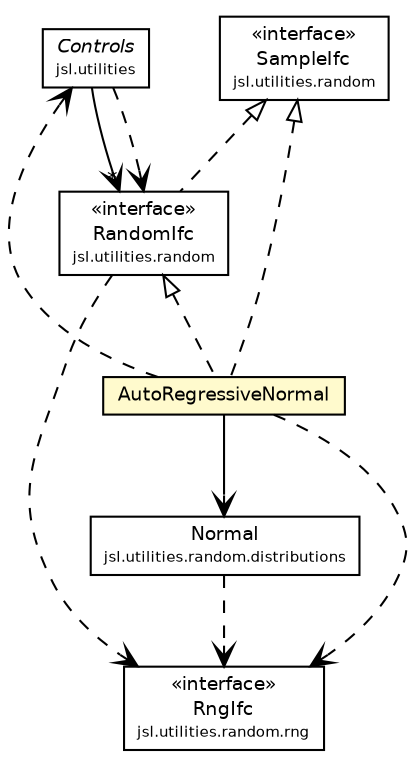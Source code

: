 #!/usr/local/bin/dot
#
# Class diagram 
# Generated by UMLGraph version 5.4 (http://www.umlgraph.org/)
#

digraph G {
	edge [fontname="Helvetica",fontsize=10,labelfontname="Helvetica",labelfontsize=10];
	node [fontname="Helvetica",fontsize=10,shape=plaintext];
	nodesep=0.25;
	ranksep=0.5;
	// jsl.utilities.Controls
	c29924 [label=<<table title="jsl.utilities.Controls" border="0" cellborder="1" cellspacing="0" cellpadding="2" port="p" href="../../Controls.html">
		<tr><td><table border="0" cellspacing="0" cellpadding="1">
<tr><td align="center" balign="center"><font face="Helvetica-Oblique"> Controls </font></td></tr>
<tr><td align="center" balign="center"><font point-size="7.0"> jsl.utilities </font></td></tr>
		</table></td></tr>
		</table>>, URL="../../Controls.html", fontname="Helvetica", fontcolor="black", fontsize=9.0];
	// jsl.utilities.random.SampleIfc
	c29941 [label=<<table title="jsl.utilities.random.SampleIfc" border="0" cellborder="1" cellspacing="0" cellpadding="2" port="p" href="../SampleIfc.html">
		<tr><td><table border="0" cellspacing="0" cellpadding="1">
<tr><td align="center" balign="center"> &#171;interface&#187; </td></tr>
<tr><td align="center" balign="center"> SampleIfc </td></tr>
<tr><td align="center" balign="center"><font point-size="7.0"> jsl.utilities.random </font></td></tr>
		</table></td></tr>
		</table>>, URL="../SampleIfc.html", fontname="Helvetica", fontcolor="black", fontsize=9.0];
	// jsl.utilities.random.RandomIfc
	c29942 [label=<<table title="jsl.utilities.random.RandomIfc" border="0" cellborder="1" cellspacing="0" cellpadding="2" port="p" href="../RandomIfc.html">
		<tr><td><table border="0" cellspacing="0" cellpadding="1">
<tr><td align="center" balign="center"> &#171;interface&#187; </td></tr>
<tr><td align="center" balign="center"> RandomIfc </td></tr>
<tr><td align="center" balign="center"><font point-size="7.0"> jsl.utilities.random </font></td></tr>
		</table></td></tr>
		</table>>, URL="../RandomIfc.html", fontname="Helvetica", fontcolor="black", fontsize=9.0];
	// jsl.utilities.random.ar.AutoRegressiveNormal
	c29947 [label=<<table title="jsl.utilities.random.ar.AutoRegressiveNormal" border="0" cellborder="1" cellspacing="0" cellpadding="2" port="p" bgcolor="lemonChiffon" href="./AutoRegressiveNormal.html">
		<tr><td><table border="0" cellspacing="0" cellpadding="1">
<tr><td align="center" balign="center"> AutoRegressiveNormal </td></tr>
		</table></td></tr>
		</table>>, URL="./AutoRegressiveNormal.html", fontname="Helvetica", fontcolor="black", fontsize=9.0];
	// jsl.utilities.random.distributions.Normal
	c29974 [label=<<table title="jsl.utilities.random.distributions.Normal" border="0" cellborder="1" cellspacing="0" cellpadding="2" port="p" href="../distributions/Normal.html">
		<tr><td><table border="0" cellspacing="0" cellpadding="1">
<tr><td align="center" balign="center"> Normal </td></tr>
<tr><td align="center" balign="center"><font point-size="7.0"> jsl.utilities.random.distributions </font></td></tr>
		</table></td></tr>
		</table>>, URL="../distributions/Normal.html", fontname="Helvetica", fontcolor="black", fontsize=9.0];
	// jsl.utilities.random.rng.RngIfc
	c30007 [label=<<table title="jsl.utilities.random.rng.RngIfc" border="0" cellborder="1" cellspacing="0" cellpadding="2" port="p" href="../rng/RngIfc.html">
		<tr><td><table border="0" cellspacing="0" cellpadding="1">
<tr><td align="center" balign="center"> &#171;interface&#187; </td></tr>
<tr><td align="center" balign="center"> RngIfc </td></tr>
<tr><td align="center" balign="center"><font point-size="7.0"> jsl.utilities.random.rng </font></td></tr>
		</table></td></tr>
		</table>>, URL="../rng/RngIfc.html", fontname="Helvetica", fontcolor="black", fontsize=9.0];
	//jsl.utilities.random.RandomIfc implements jsl.utilities.random.SampleIfc
	c29941:p -> c29942:p [dir=back,arrowtail=empty,style=dashed];
	//jsl.utilities.random.ar.AutoRegressiveNormal implements jsl.utilities.random.RandomIfc
	c29942:p -> c29947:p [dir=back,arrowtail=empty,style=dashed];
	//jsl.utilities.random.ar.AutoRegressiveNormal implements jsl.utilities.random.SampleIfc
	c29941:p -> c29947:p [dir=back,arrowtail=empty,style=dashed];
	// jsl.utilities.Controls NAVASSOC jsl.utilities.random.RandomIfc
	c29924:p -> c29942:p [taillabel="", label="", headlabel="*", fontname="Helvetica", fontcolor="black", fontsize=10.0, color="black", arrowhead=open];
	// jsl.utilities.random.ar.AutoRegressiveNormal NAVASSOC jsl.utilities.random.distributions.Normal
	c29947:p -> c29974:p [taillabel="", label="", headlabel="", fontname="Helvetica", fontcolor="black", fontsize=10.0, color="black", arrowhead=open];
	// jsl.utilities.Controls DEPEND jsl.utilities.random.RandomIfc
	c29924:p -> c29942:p [taillabel="", label="", headlabel="", fontname="Helvetica", fontcolor="black", fontsize=10.0, color="black", arrowhead=open, style=dashed];
	// jsl.utilities.random.RandomIfc DEPEND jsl.utilities.random.rng.RngIfc
	c29942:p -> c30007:p [taillabel="", label="", headlabel="", fontname="Helvetica", fontcolor="black", fontsize=10.0, color="black", arrowhead=open, style=dashed];
	// jsl.utilities.random.ar.AutoRegressiveNormal DEPEND jsl.utilities.Controls
	c29947:p -> c29924:p [taillabel="", label="", headlabel="", fontname="Helvetica", fontcolor="black", fontsize=10.0, color="black", arrowhead=open, style=dashed];
	// jsl.utilities.random.ar.AutoRegressiveNormal DEPEND jsl.utilities.random.rng.RngIfc
	c29947:p -> c30007:p [taillabel="", label="", headlabel="", fontname="Helvetica", fontcolor="black", fontsize=10.0, color="black", arrowhead=open, style=dashed];
	// jsl.utilities.random.distributions.Normal DEPEND jsl.utilities.random.rng.RngIfc
	c29974:p -> c30007:p [taillabel="", label="", headlabel="", fontname="Helvetica", fontcolor="black", fontsize=10.0, color="black", arrowhead=open, style=dashed];
}

